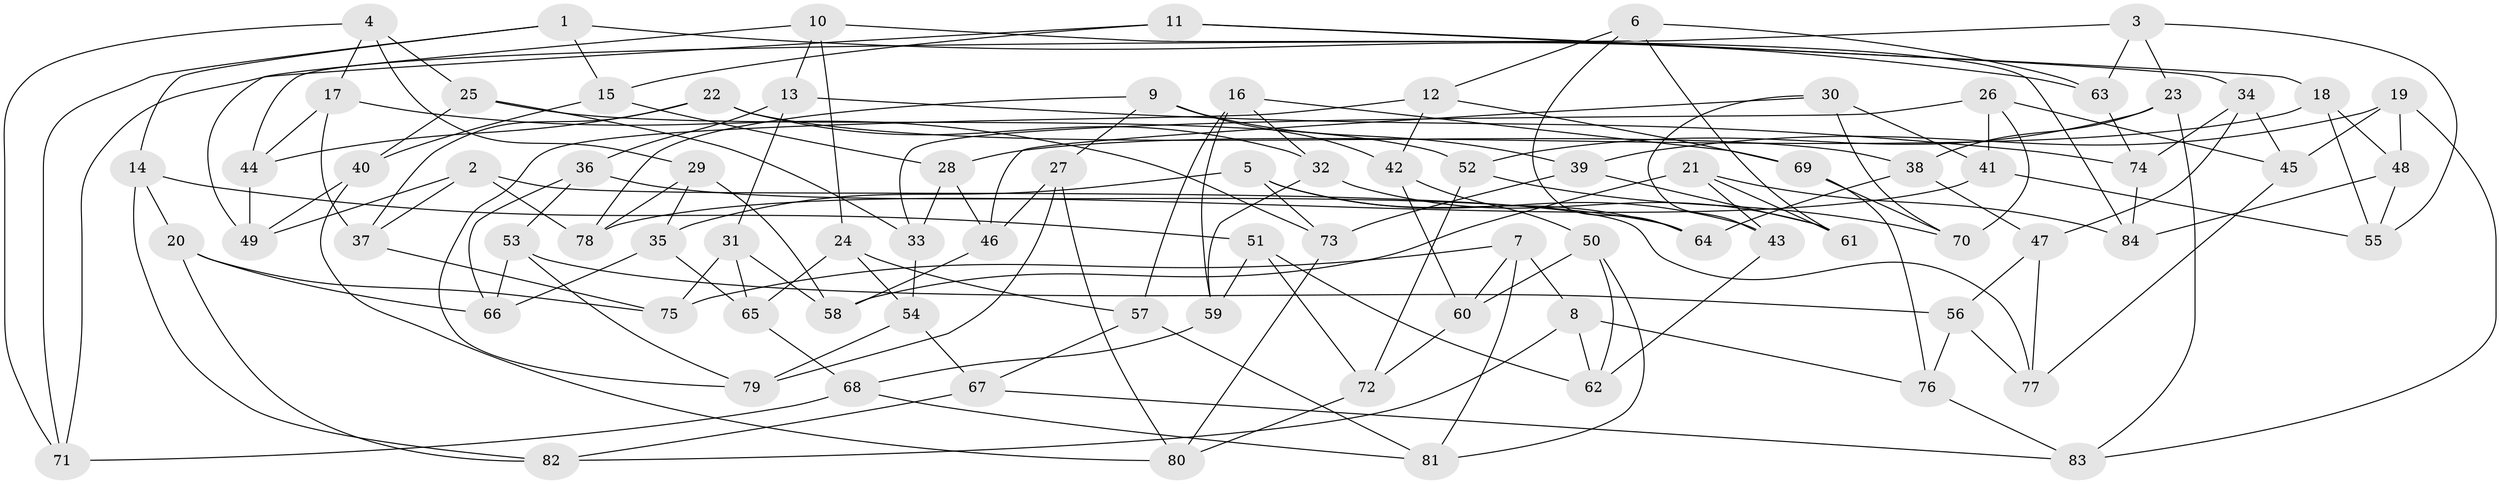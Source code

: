// Generated by graph-tools (version 1.1) at 2025/11/02/27/25 16:11:43]
// undirected, 84 vertices, 168 edges
graph export_dot {
graph [start="1"]
  node [color=gray90,style=filled];
  1;
  2;
  3;
  4;
  5;
  6;
  7;
  8;
  9;
  10;
  11;
  12;
  13;
  14;
  15;
  16;
  17;
  18;
  19;
  20;
  21;
  22;
  23;
  24;
  25;
  26;
  27;
  28;
  29;
  30;
  31;
  32;
  33;
  34;
  35;
  36;
  37;
  38;
  39;
  40;
  41;
  42;
  43;
  44;
  45;
  46;
  47;
  48;
  49;
  50;
  51;
  52;
  53;
  54;
  55;
  56;
  57;
  58;
  59;
  60;
  61;
  62;
  63;
  64;
  65;
  66;
  67;
  68;
  69;
  70;
  71;
  72;
  73;
  74;
  75;
  76;
  77;
  78;
  79;
  80;
  81;
  82;
  83;
  84;
  1 -- 71;
  1 -- 14;
  1 -- 63;
  1 -- 15;
  2 -- 49;
  2 -- 37;
  2 -- 78;
  2 -- 77;
  3 -- 55;
  3 -- 44;
  3 -- 63;
  3 -- 23;
  4 -- 71;
  4 -- 29;
  4 -- 17;
  4 -- 25;
  5 -- 64;
  5 -- 73;
  5 -- 35;
  5 -- 43;
  6 -- 63;
  6 -- 61;
  6 -- 64;
  6 -- 12;
  7 -- 8;
  7 -- 75;
  7 -- 81;
  7 -- 60;
  8 -- 76;
  8 -- 62;
  8 -- 82;
  9 -- 27;
  9 -- 42;
  9 -- 39;
  9 -- 78;
  10 -- 24;
  10 -- 13;
  10 -- 84;
  10 -- 49;
  11 -- 18;
  11 -- 71;
  11 -- 15;
  11 -- 34;
  12 -- 79;
  12 -- 42;
  12 -- 69;
  13 -- 36;
  13 -- 31;
  13 -- 74;
  14 -- 20;
  14 -- 51;
  14 -- 82;
  15 -- 28;
  15 -- 40;
  16 -- 32;
  16 -- 57;
  16 -- 59;
  16 -- 69;
  17 -- 44;
  17 -- 37;
  17 -- 73;
  18 -- 55;
  18 -- 48;
  18 -- 28;
  19 -- 48;
  19 -- 39;
  19 -- 45;
  19 -- 83;
  20 -- 66;
  20 -- 75;
  20 -- 82;
  21 -- 58;
  21 -- 43;
  21 -- 61;
  21 -- 84;
  22 -- 37;
  22 -- 38;
  22 -- 44;
  22 -- 32;
  23 -- 83;
  23 -- 52;
  23 -- 38;
  24 -- 65;
  24 -- 54;
  24 -- 57;
  25 -- 40;
  25 -- 33;
  25 -- 52;
  26 -- 41;
  26 -- 45;
  26 -- 70;
  26 -- 33;
  27 -- 46;
  27 -- 79;
  27 -- 80;
  28 -- 46;
  28 -- 33;
  29 -- 78;
  29 -- 58;
  29 -- 35;
  30 -- 41;
  30 -- 70;
  30 -- 43;
  30 -- 46;
  31 -- 65;
  31 -- 58;
  31 -- 75;
  32 -- 59;
  32 -- 61;
  33 -- 54;
  34 -- 47;
  34 -- 74;
  34 -- 45;
  35 -- 65;
  35 -- 66;
  36 -- 66;
  36 -- 53;
  36 -- 64;
  37 -- 75;
  38 -- 47;
  38 -- 64;
  39 -- 61;
  39 -- 73;
  40 -- 49;
  40 -- 80;
  41 -- 55;
  41 -- 78;
  42 -- 50;
  42 -- 60;
  43 -- 62;
  44 -- 49;
  45 -- 77;
  46 -- 58;
  47 -- 56;
  47 -- 77;
  48 -- 84;
  48 -- 55;
  50 -- 62;
  50 -- 81;
  50 -- 60;
  51 -- 59;
  51 -- 62;
  51 -- 72;
  52 -- 72;
  52 -- 70;
  53 -- 56;
  53 -- 66;
  53 -- 79;
  54 -- 67;
  54 -- 79;
  56 -- 77;
  56 -- 76;
  57 -- 67;
  57 -- 81;
  59 -- 68;
  60 -- 72;
  63 -- 74;
  65 -- 68;
  67 -- 83;
  67 -- 82;
  68 -- 81;
  68 -- 71;
  69 -- 76;
  69 -- 70;
  72 -- 80;
  73 -- 80;
  74 -- 84;
  76 -- 83;
}
